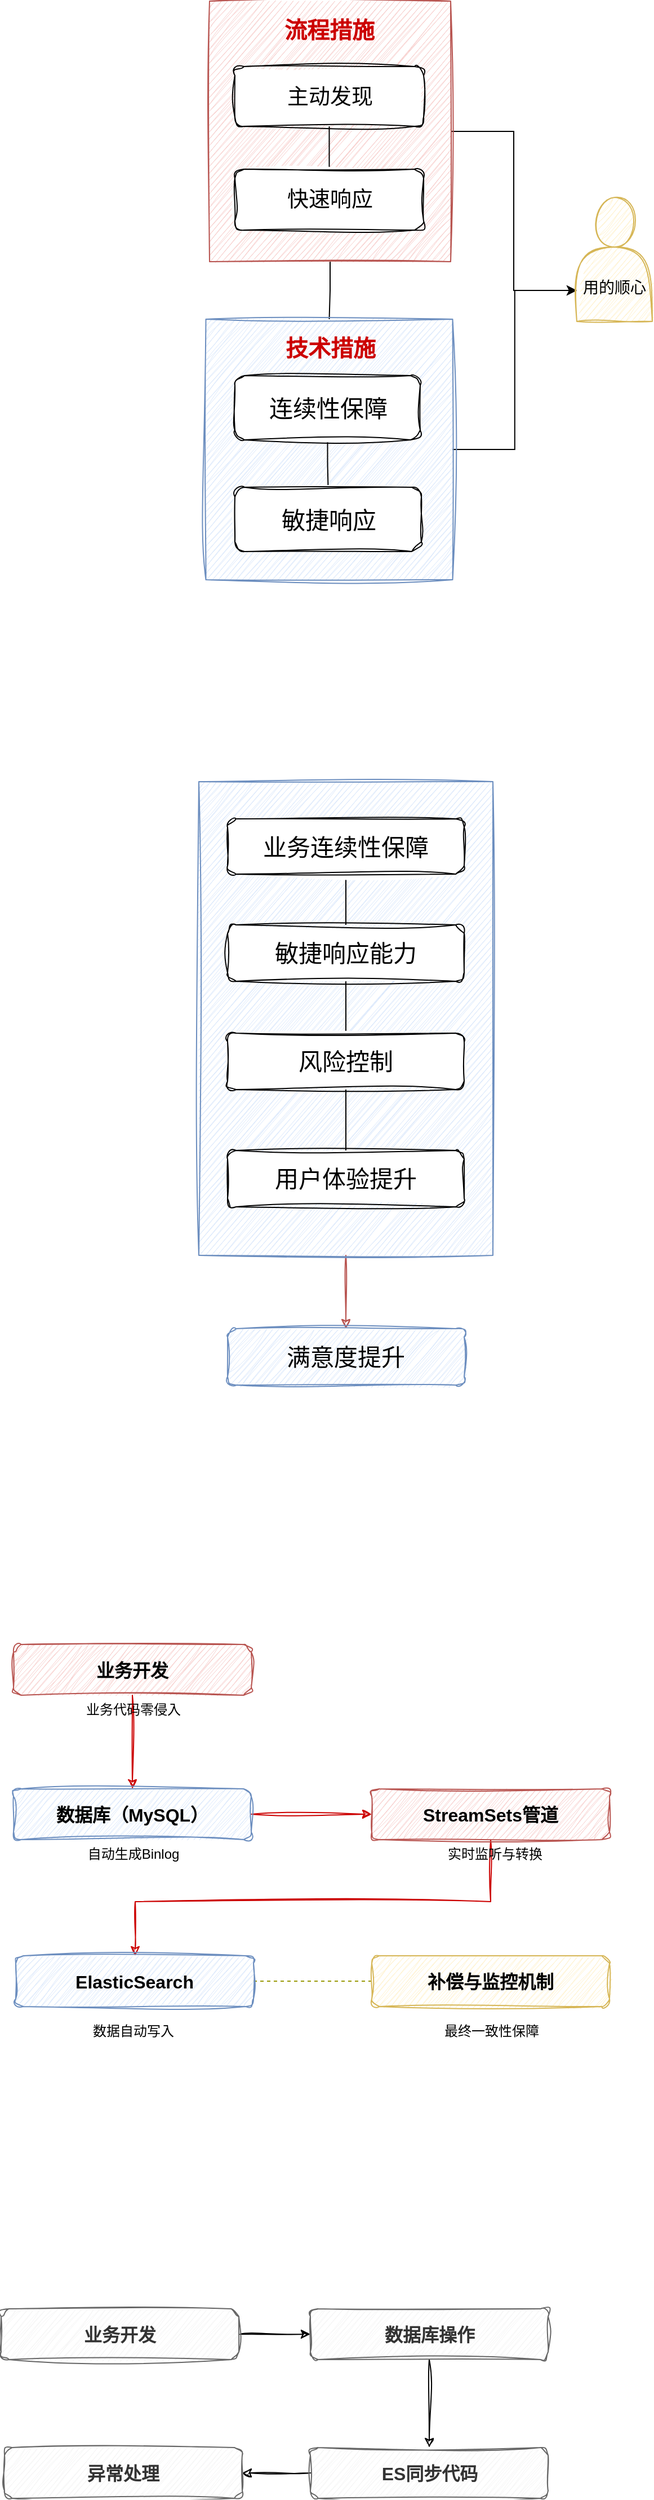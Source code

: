 <mxfile version="27.2.0">
  <diagram name="第 1 页" id="AdEsyRAMDa4sR9InBvqE">
    <mxGraphModel dx="1426" dy="1543" grid="0" gridSize="10" guides="1" tooltips="1" connect="1" arrows="1" fold="1" page="0" pageScale="1" pageWidth="827" pageHeight="1169" background="none" math="0" shadow="0">
      <root>
        <mxCell id="0" />
        <mxCell id="1" parent="0" />
        <mxCell id="jB-_-AgWGcoDBw4eVtvF-16" style="edgeStyle=orthogonalEdgeStyle;rounded=0;orthogonalLoop=1;jettySize=auto;html=1;fillColor=#f8cecc;strokeColor=#b85450;sketch=1;curveFitting=1;jiggle=2;" parent="1" source="jB-_-AgWGcoDBw4eVtvF-14" target="jB-_-AgWGcoDBw4eVtvF-12" edge="1">
          <mxGeometry relative="1" as="geometry" />
        </mxCell>
        <mxCell id="jB-_-AgWGcoDBw4eVtvF-14" value="" style="rounded=0;whiteSpace=wrap;html=1;fillColor=#dae8fc;strokeColor=#6c8ebf;sketch=1;curveFitting=1;jiggle=2;" parent="1" vertex="1">
          <mxGeometry x="184.5" y="-13" width="261" height="420" as="geometry" />
        </mxCell>
        <mxCell id="jB-_-AgWGcoDBw4eVtvF-15" style="edgeStyle=orthogonalEdgeStyle;rounded=0;orthogonalLoop=1;jettySize=auto;html=1;endArrow=none;endFill=0;" parent="1" source="jB-_-AgWGcoDBw4eVtvF-6" target="jB-_-AgWGcoDBw4eVtvF-7" edge="1">
          <mxGeometry relative="1" as="geometry" />
        </mxCell>
        <mxCell id="jB-_-AgWGcoDBw4eVtvF-6" value="业务连续性保障" style="rounded=1;whiteSpace=wrap;html=1;fontSize=21;sketch=1;curveFitting=1;jiggle=2;shadow=0;" parent="1" vertex="1">
          <mxGeometry x="210" y="20" width="210" height="49" as="geometry" />
        </mxCell>
        <mxCell id="jB-_-AgWGcoDBw4eVtvF-17" style="edgeStyle=orthogonalEdgeStyle;rounded=0;orthogonalLoop=1;jettySize=auto;html=1;endArrow=none;endFill=0;" parent="1" source="jB-_-AgWGcoDBw4eVtvF-7" target="jB-_-AgWGcoDBw4eVtvF-8" edge="1">
          <mxGeometry relative="1" as="geometry" />
        </mxCell>
        <mxCell id="jB-_-AgWGcoDBw4eVtvF-7" value="敏捷响应能力" style="rounded=1;whiteSpace=wrap;html=1;fontSize=21;sketch=1;curveFitting=1;jiggle=2;shadow=0;glass=0;" parent="1" vertex="1">
          <mxGeometry x="210" y="114" width="210" height="50" as="geometry" />
        </mxCell>
        <mxCell id="jB-_-AgWGcoDBw4eVtvF-19" style="edgeStyle=orthogonalEdgeStyle;rounded=0;orthogonalLoop=1;jettySize=auto;html=1;endArrow=none;endFill=0;" parent="1" source="jB-_-AgWGcoDBw4eVtvF-8" target="jB-_-AgWGcoDBw4eVtvF-18" edge="1">
          <mxGeometry relative="1" as="geometry" />
        </mxCell>
        <mxCell id="jB-_-AgWGcoDBw4eVtvF-8" value="风险控制" style="rounded=1;whiteSpace=wrap;html=1;fontSize=21;sketch=1;curveFitting=1;jiggle=2;shadow=0;" parent="1" vertex="1">
          <mxGeometry x="210" y="210" width="210" height="50" as="geometry" />
        </mxCell>
        <mxCell id="jB-_-AgWGcoDBw4eVtvF-12" value="满意度提升" style="rounded=1;whiteSpace=wrap;html=1;fontSize=21;fillColor=#dae8fc;strokeColor=#6c8ebf;sketch=1;curveFitting=1;jiggle=2;shadow=0;" parent="1" vertex="1">
          <mxGeometry x="210" y="472" width="210" height="50" as="geometry" />
        </mxCell>
        <mxCell id="jB-_-AgWGcoDBw4eVtvF-18" value="用户体验提升" style="rounded=1;whiteSpace=wrap;html=1;fontSize=21;sketch=1;curveFitting=1;jiggle=2;shadow=0;" parent="1" vertex="1">
          <mxGeometry x="210" y="314" width="210" height="50" as="geometry" />
        </mxCell>
        <mxCell id="QUHebsNqGQ413WILZPqL-4" style="edgeStyle=orthogonalEdgeStyle;rounded=0;orthogonalLoop=1;jettySize=auto;html=1;exitX=0.5;exitY=1;exitDx=0;exitDy=0;sketch=1;curveFitting=1;jiggle=2;strokeColor=#CC0000;" parent="1" source="QUHebsNqGQ413WILZPqL-2" target="QUHebsNqGQ413WILZPqL-3" edge="1">
          <mxGeometry relative="1" as="geometry" />
        </mxCell>
        <mxCell id="QUHebsNqGQ413WILZPqL-2" value="&lt;font style=&quot;font-size: 16px;&quot;&gt;业务开发&lt;/font&gt;" style="rounded=1;whiteSpace=wrap;html=1;sketch=1;curveFitting=1;jiggle=2;fillColor=#f8cecc;strokeColor=#b85450;fontStyle=1" parent="1" vertex="1">
          <mxGeometry x="20" y="752" width="211" height="45" as="geometry" />
        </mxCell>
        <mxCell id="QUHebsNqGQ413WILZPqL-7" style="edgeStyle=orthogonalEdgeStyle;rounded=0;orthogonalLoop=1;jettySize=auto;html=1;entryX=0;entryY=0.5;entryDx=0;entryDy=0;sketch=1;curveFitting=1;jiggle=2;strokeColor=#CC0000;" parent="1" source="QUHebsNqGQ413WILZPqL-3" target="QUHebsNqGQ413WILZPqL-5" edge="1">
          <mxGeometry relative="1" as="geometry" />
        </mxCell>
        <mxCell id="QUHebsNqGQ413WILZPqL-3" value="&lt;span style=&quot;font-size: 16px;&quot;&gt;数据库（MySQL）&lt;/span&gt;" style="rounded=1;whiteSpace=wrap;html=1;sketch=1;curveFitting=1;jiggle=2;fillColor=#dae8fc;strokeColor=#6c8ebf;fontStyle=1" parent="1" vertex="1">
          <mxGeometry x="20" y="880" width="211" height="45" as="geometry" />
        </mxCell>
        <mxCell id="QUHebsNqGQ413WILZPqL-8" style="edgeStyle=orthogonalEdgeStyle;rounded=0;orthogonalLoop=1;jettySize=auto;html=1;sketch=1;curveFitting=1;jiggle=2;strokeColor=#CC0000;" parent="1" source="QUHebsNqGQ413WILZPqL-5" target="QUHebsNqGQ413WILZPqL-6" edge="1">
          <mxGeometry relative="1" as="geometry">
            <Array as="points">
              <mxPoint x="444" y="980" />
              <mxPoint x="128" y="980" />
            </Array>
          </mxGeometry>
        </mxCell>
        <mxCell id="QUHebsNqGQ413WILZPqL-5" value="&lt;span style=&quot;font-size: 16px;&quot;&gt;StreamSets管道&lt;/span&gt;" style="rounded=1;whiteSpace=wrap;html=1;sketch=1;curveFitting=1;jiggle=2;fillColor=#f8cecc;strokeColor=#b85450;fontStyle=1" parent="1" vertex="1">
          <mxGeometry x="338" y="880" width="211" height="45" as="geometry" />
        </mxCell>
        <mxCell id="QUHebsNqGQ413WILZPqL-11" style="edgeStyle=orthogonalEdgeStyle;rounded=0;orthogonalLoop=1;jettySize=auto;html=1;entryX=0;entryY=0.5;entryDx=0;entryDy=0;endArrow=none;endFill=0;dashed=1;strokeColor=#999900;" parent="1" source="QUHebsNqGQ413WILZPqL-6" target="QUHebsNqGQ413WILZPqL-9" edge="1">
          <mxGeometry relative="1" as="geometry" />
        </mxCell>
        <mxCell id="QUHebsNqGQ413WILZPqL-6" value="&lt;span style=&quot;font-size: 16px;&quot;&gt;ElasticSearch&lt;/span&gt;" style="rounded=1;whiteSpace=wrap;html=1;sketch=1;curveFitting=1;jiggle=2;fillColor=#dae8fc;strokeColor=#6c8ebf;fontStyle=1" parent="1" vertex="1">
          <mxGeometry x="22" y="1028" width="211" height="45" as="geometry" />
        </mxCell>
        <mxCell id="QUHebsNqGQ413WILZPqL-9" value="&lt;span style=&quot;font-size: 16px;&quot;&gt;补偿与监控机制&lt;/span&gt;" style="rounded=1;whiteSpace=wrap;html=1;sketch=1;curveFitting=1;jiggle=2;fillColor=#fff2cc;strokeColor=#d6b656;fontStyle=1" parent="1" vertex="1">
          <mxGeometry x="338" y="1028" width="211" height="45" as="geometry" />
        </mxCell>
        <mxCell id="QUHebsNqGQ413WILZPqL-12" value="业务代码零侵入" style="text;html=1;align=center;verticalAlign=middle;resizable=0;points=[];autosize=1;strokeColor=none;fillColor=none;" parent="1" vertex="1">
          <mxGeometry x="74.5" y="797" width="102" height="26" as="geometry" />
        </mxCell>
        <mxCell id="QUHebsNqGQ413WILZPqL-13" value="自动生成Binlog" style="text;html=1;align=center;verticalAlign=middle;resizable=0;points=[];autosize=1;strokeColor=none;fillColor=none;" parent="1" vertex="1">
          <mxGeometry x="76" y="925" width="99" height="26" as="geometry" />
        </mxCell>
        <mxCell id="QUHebsNqGQ413WILZPqL-14" value="数据自动写入" style="text;html=1;align=center;verticalAlign=middle;resizable=0;points=[];autosize=1;strokeColor=none;fillColor=none;" parent="1" vertex="1">
          <mxGeometry x="80.5" y="1082" width="90" height="26" as="geometry" />
        </mxCell>
        <mxCell id="QUHebsNqGQ413WILZPqL-15" value="最终一致性保障" style="text;html=1;align=center;verticalAlign=middle;resizable=0;points=[];autosize=1;strokeColor=none;fillColor=none;" parent="1" vertex="1">
          <mxGeometry x="392.5" y="1082" width="102" height="26" as="geometry" />
        </mxCell>
        <mxCell id="QUHebsNqGQ413WILZPqL-16" value="实时监听与转换" style="text;html=1;align=center;verticalAlign=middle;resizable=0;points=[];autosize=1;strokeColor=none;fillColor=none;" parent="1" vertex="1">
          <mxGeometry x="396" y="925" width="102" height="26" as="geometry" />
        </mxCell>
        <mxCell id="QUHebsNqGQ413WILZPqL-31" style="edgeStyle=orthogonalEdgeStyle;rounded=0;orthogonalLoop=1;jettySize=auto;html=1;entryX=0;entryY=0.5;entryDx=0;entryDy=0;sketch=1;curveFitting=1;jiggle=2;" parent="1" source="QUHebsNqGQ413WILZPqL-18" target="QUHebsNqGQ413WILZPqL-20" edge="1">
          <mxGeometry relative="1" as="geometry" />
        </mxCell>
        <mxCell id="QUHebsNqGQ413WILZPqL-18" value="&lt;font style=&quot;font-size: 16px;&quot;&gt;业务开发&lt;/font&gt;" style="rounded=1;whiteSpace=wrap;html=1;sketch=1;curveFitting=1;jiggle=2;fillColor=#f5f5f5;strokeColor=#666666;fontStyle=1;fontColor=#333333;" parent="1" vertex="1">
          <mxGeometry x="9" y="1341" width="211" height="45" as="geometry" />
        </mxCell>
        <mxCell id="QUHebsNqGQ413WILZPqL-32" style="edgeStyle=orthogonalEdgeStyle;rounded=0;orthogonalLoop=1;jettySize=auto;html=1;sketch=1;curveFitting=1;jiggle=2;" parent="1" source="QUHebsNqGQ413WILZPqL-20" target="QUHebsNqGQ413WILZPqL-22" edge="1">
          <mxGeometry relative="1" as="geometry" />
        </mxCell>
        <mxCell id="QUHebsNqGQ413WILZPqL-20" value="&lt;span style=&quot;font-size: 16px;&quot;&gt;数据库操作&lt;/span&gt;" style="rounded=1;whiteSpace=wrap;html=1;sketch=1;curveFitting=1;jiggle=2;fillColor=#f5f5f5;strokeColor=#666666;fontStyle=1;fontColor=#333333;" parent="1" vertex="1">
          <mxGeometry x="283.5" y="1341" width="211" height="45" as="geometry" />
        </mxCell>
        <mxCell id="QUHebsNqGQ413WILZPqL-33" style="edgeStyle=orthogonalEdgeStyle;rounded=0;orthogonalLoop=1;jettySize=auto;html=1;sketch=1;curveFitting=1;jiggle=2;" parent="1" source="QUHebsNqGQ413WILZPqL-22" target="QUHebsNqGQ413WILZPqL-24" edge="1">
          <mxGeometry relative="1" as="geometry" />
        </mxCell>
        <mxCell id="QUHebsNqGQ413WILZPqL-22" value="&lt;span style=&quot;font-size: 16px;&quot;&gt;ES同步代码&lt;/span&gt;" style="rounded=1;whiteSpace=wrap;html=1;sketch=1;curveFitting=1;jiggle=2;fillColor=#f5f5f5;strokeColor=#666666;fontStyle=1;fontColor=#333333;" parent="1" vertex="1">
          <mxGeometry x="283.5" y="1464" width="211" height="45" as="geometry" />
        </mxCell>
        <mxCell id="QUHebsNqGQ413WILZPqL-24" value="&lt;span style=&quot;font-size: 16px;&quot;&gt;异常处理&lt;/span&gt;" style="rounded=1;whiteSpace=wrap;html=1;sketch=1;curveFitting=1;jiggle=2;fillColor=#f5f5f5;strokeColor=#666666;fontStyle=1;fontColor=#333333;" parent="1" vertex="1">
          <mxGeometry x="12" y="1464" width="211" height="45" as="geometry" />
        </mxCell>
        <mxCell id="bmxxXk34Il-TGlCgdZgC-15" style="edgeStyle=orthogonalEdgeStyle;rounded=0;orthogonalLoop=1;jettySize=auto;html=1;exitX=0.5;exitY=1;exitDx=0;exitDy=0;entryX=0.5;entryY=0;entryDx=0;entryDy=0;endArrow=none;endFill=0;" edge="1" parent="1" source="bmxxXk34Il-TGlCgdZgC-1" target="bmxxXk34Il-TGlCgdZgC-10">
          <mxGeometry relative="1" as="geometry" />
        </mxCell>
        <mxCell id="bmxxXk34Il-TGlCgdZgC-17" style="edgeStyle=orthogonalEdgeStyle;rounded=0;orthogonalLoop=1;jettySize=auto;html=1;entryX=0;entryY=0.75;entryDx=0;entryDy=0;" edge="1" parent="1" source="bmxxXk34Il-TGlCgdZgC-1" target="bmxxXk34Il-TGlCgdZgC-16">
          <mxGeometry relative="1" as="geometry" />
        </mxCell>
        <mxCell id="bmxxXk34Il-TGlCgdZgC-1" value="" style="rounded=0;whiteSpace=wrap;html=1;fillColor=#f8cecc;strokeColor=#b85450;sketch=1;curveFitting=1;jiggle=2;" vertex="1" parent="1">
          <mxGeometry x="194" y="-705" width="214" height="231" as="geometry" />
        </mxCell>
        <mxCell id="bmxxXk34Il-TGlCgdZgC-2" style="edgeStyle=orthogonalEdgeStyle;rounded=0;orthogonalLoop=1;jettySize=auto;html=1;endArrow=none;endFill=0;" edge="1" parent="1" source="bmxxXk34Il-TGlCgdZgC-3" target="bmxxXk34Il-TGlCgdZgC-5">
          <mxGeometry relative="1" as="geometry" />
        </mxCell>
        <mxCell id="bmxxXk34Il-TGlCgdZgC-3" value="主动发现" style="rounded=1;whiteSpace=wrap;html=1;fontSize=19;sketch=1;curveFitting=1;jiggle=2;shadow=0;" vertex="1" parent="1">
          <mxGeometry x="216.5" y="-647" width="167.5" height="53" as="geometry" />
        </mxCell>
        <mxCell id="bmxxXk34Il-TGlCgdZgC-5" value="快速响应" style="rounded=1;whiteSpace=wrap;html=1;fontSize=19;sketch=1;curveFitting=1;jiggle=2;shadow=0;glass=0;" vertex="1" parent="1">
          <mxGeometry x="216.5" y="-556" width="167.5" height="54" as="geometry" />
        </mxCell>
        <mxCell id="bmxxXk34Il-TGlCgdZgC-9" value="流程措施" style="text;strokeColor=none;fillColor=none;html=1;fontSize=20;fontStyle=1;verticalAlign=middle;align=center;strokeWidth=1;fontColor=#CC0000;" vertex="1" parent="1">
          <mxGeometry x="250.25" y="-700" width="100" height="40" as="geometry" />
        </mxCell>
        <mxCell id="bmxxXk34Il-TGlCgdZgC-18" style="edgeStyle=orthogonalEdgeStyle;rounded=0;orthogonalLoop=1;jettySize=auto;html=1;entryX=0;entryY=0.75;entryDx=0;entryDy=0;" edge="1" parent="1" source="bmxxXk34Il-TGlCgdZgC-10" target="bmxxXk34Il-TGlCgdZgC-16">
          <mxGeometry relative="1" as="geometry" />
        </mxCell>
        <mxCell id="bmxxXk34Il-TGlCgdZgC-10" value="" style="rounded=0;whiteSpace=wrap;html=1;fillColor=#dae8fc;strokeColor=#6c8ebf;sketch=1;curveFitting=1;jiggle=2;" vertex="1" parent="1">
          <mxGeometry x="190.75" y="-423" width="219" height="231" as="geometry" />
        </mxCell>
        <mxCell id="bmxxXk34Il-TGlCgdZgC-11" style="edgeStyle=orthogonalEdgeStyle;rounded=0;orthogonalLoop=1;jettySize=auto;html=1;endArrow=none;endFill=0;" edge="1" parent="1" source="bmxxXk34Il-TGlCgdZgC-12" target="bmxxXk34Il-TGlCgdZgC-13">
          <mxGeometry relative="1" as="geometry" />
        </mxCell>
        <mxCell id="bmxxXk34Il-TGlCgdZgC-12" value="&lt;div&gt;连续性保障&lt;/div&gt;" style="rounded=1;whiteSpace=wrap;html=1;fontSize=21;sketch=1;curveFitting=1;jiggle=2;shadow=0;" vertex="1" parent="1">
          <mxGeometry x="216.5" y="-373" width="164.5" height="57" as="geometry" />
        </mxCell>
        <mxCell id="bmxxXk34Il-TGlCgdZgC-13" value="敏捷响应" style="rounded=1;whiteSpace=wrap;html=1;fontSize=21;sketch=1;curveFitting=1;jiggle=2;shadow=0;glass=0;" vertex="1" parent="1">
          <mxGeometry x="216.5" y="-274" width="165.5" height="57" as="geometry" />
        </mxCell>
        <mxCell id="bmxxXk34Il-TGlCgdZgC-14" value="技术措施" style="text;strokeColor=none;fillColor=none;html=1;fontSize=20;fontStyle=1;verticalAlign=middle;align=center;strokeWidth=1;fontColor=#CC0000;" vertex="1" parent="1">
          <mxGeometry x="251" y="-418" width="100" height="40" as="geometry" />
        </mxCell>
        <mxCell id="bmxxXk34Il-TGlCgdZgC-16" value="&lt;div&gt;&lt;br&gt;&lt;/div&gt;&lt;div&gt;&lt;br&gt;&lt;/div&gt;&lt;div&gt;&lt;br&gt;&lt;/div&gt;用的顺心" style="shape=actor;whiteSpace=wrap;html=1;fillColor=#fff2cc;strokeColor=#d6b656;sketch=1;curveFitting=1;jiggle=2;fontSize=14;" vertex="1" parent="1">
          <mxGeometry x="520" y="-531" width="67" height="110" as="geometry" />
        </mxCell>
      </root>
    </mxGraphModel>
  </diagram>
</mxfile>

